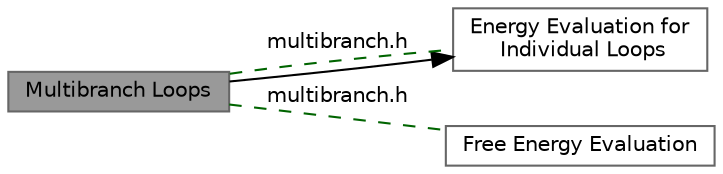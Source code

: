 digraph "Multibranch Loops"
{
 // INTERACTIVE_SVG=YES
 // LATEX_PDF_SIZE
  bgcolor="transparent";
  edge [fontname=Helvetica,fontsize=10,labelfontname=Helvetica,labelfontsize=10];
  node [fontname=Helvetica,fontsize=10,shape=box,height=0.2,width=0.4];
  rankdir=LR;
  Node3 [label="Free Energy Evaluation",height=0.2,width=0.4,color="grey40", fillcolor="white", style="filled",URL="$group__eval.html",tooltip="Functions and variables related to free energy evaluation of sequence/structure pairs."];
  Node2 [label="Energy Evaluation for\l Individual Loops",height=0.2,width=0.4,color="grey40", fillcolor="white", style="filled",URL="$group__eval__loops.html",tooltip="Functions to evaluate the free energy of particular types of loops."];
  Node1 [label="Multibranch Loops",height=0.2,width=0.4,color="gray40", fillcolor="grey60", style="filled", fontcolor="black",tooltip="Functions to evaluate the free energy contributions for mutlibranch loops."];
  Node2->Node1 [shape=plaintext, dir="back", style="solid"];
  Node1->Node3 [shape=plaintext, label="multibranch.h", color="darkgreen", dir="none", style="dashed"];
  Node1->Node2 [shape=plaintext, label="multibranch.h", color="darkgreen", dir="none", style="dashed"];
}
